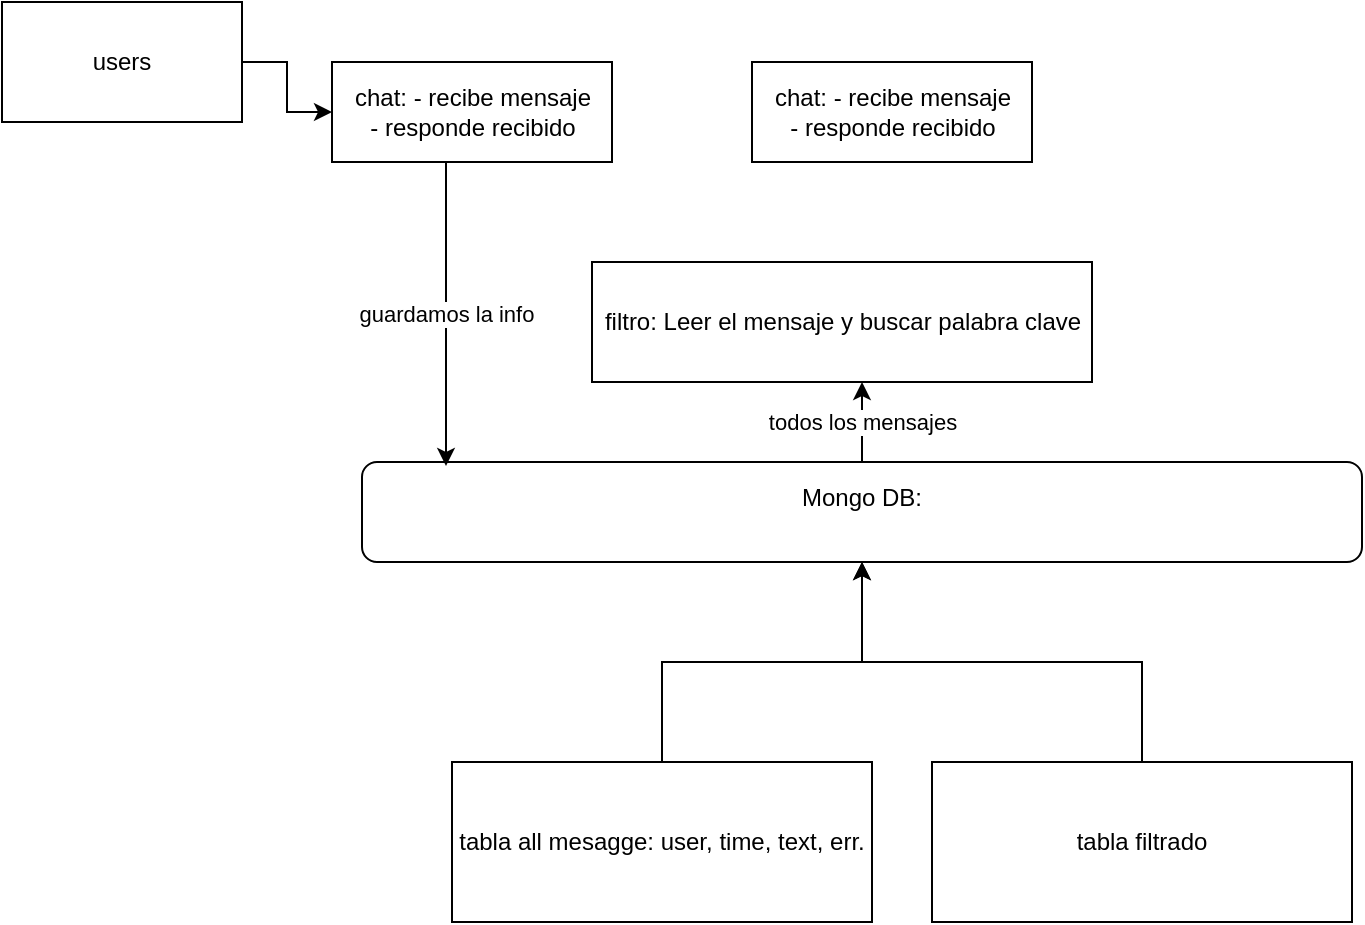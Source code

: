 <mxfile version="26.0.3">
  <diagram name="Page-1" id="2YBvvXClWsGukQMizWep">
    <mxGraphModel dx="1730" dy="451" grid="1" gridSize="10" guides="1" tooltips="1" connect="1" arrows="1" fold="1" page="1" pageScale="1" pageWidth="850" pageHeight="1100" math="0" shadow="0">
      <root>
        <mxCell id="0" />
        <mxCell id="1" parent="0" />
        <mxCell id="W44_KCg1e1bb9gAceICw-6" value="Mongo DB: &lt;div&gt;&lt;br/&gt;&lt;/div&gt;" style="rounded=1;whiteSpace=wrap;html=1;" parent="1" vertex="1">
          <mxGeometry x="175" y="250" width="500" height="50" as="geometry" />
        </mxCell>
        <mxCell id="W44_KCg1e1bb9gAceICw-16" value="" style="edgeStyle=orthogonalEdgeStyle;rounded=0;orthogonalLoop=1;jettySize=auto;html=1;" parent="1" source="W44_KCg1e1bb9gAceICw-9" target="W44_KCg1e1bb9gAceICw-13" edge="1">
          <mxGeometry relative="1" as="geometry" />
        </mxCell>
        <mxCell id="W44_KCg1e1bb9gAceICw-9" value="users" style="rounded=0;whiteSpace=wrap;html=1;" parent="1" vertex="1">
          <mxGeometry x="-5" y="20" width="120" height="60" as="geometry" />
        </mxCell>
        <mxCell id="W44_KCg1e1bb9gAceICw-13" value="chat: - recibe mensaje&lt;br&gt;- responde recibido" style="html=1;points=[];perimeter=orthogonalPerimeter;outlineConnect=0;targetShapes=umlLifeline;portConstraint=eastwest;newEdgeStyle={&quot;edgeStyle&quot;:&quot;elbowEdgeStyle&quot;,&quot;elbow&quot;:&quot;vertical&quot;,&quot;curved&quot;:0,&quot;rounded&quot;:0};" parent="1" vertex="1">
          <mxGeometry x="160" y="50" width="140" height="50" as="geometry" />
        </mxCell>
        <mxCell id="W44_KCg1e1bb9gAceICw-17" value="filtro: Leer el mensaje y buscar palabra clave" style="html=1;points=[];perimeter=orthogonalPerimeter;outlineConnect=0;targetShapes=umlLifeline;portConstraint=eastwest;newEdgeStyle={&quot;edgeStyle&quot;:&quot;elbowEdgeStyle&quot;,&quot;elbow&quot;:&quot;vertical&quot;,&quot;curved&quot;:0,&quot;rounded&quot;:0};" parent="1" vertex="1">
          <mxGeometry x="290" y="150" width="250" height="60" as="geometry" />
        </mxCell>
        <mxCell id="W44_KCg1e1bb9gAceICw-18" value="" style="endArrow=classic;html=1;rounded=0;" parent="1" source="W44_KCg1e1bb9gAceICw-6" target="W44_KCg1e1bb9gAceICw-17" edge="1">
          <mxGeometry relative="1" as="geometry">
            <mxPoint x="480" y="240" as="sourcePoint" />
            <mxPoint x="640" y="240" as="targetPoint" />
            <Array as="points" />
          </mxGeometry>
        </mxCell>
        <mxCell id="W44_KCg1e1bb9gAceICw-19" value="todos los mensajes" style="edgeLabel;resizable=0;html=1;;align=center;verticalAlign=middle;" parent="W44_KCg1e1bb9gAceICw-18" connectable="0" vertex="1">
          <mxGeometry relative="1" as="geometry" />
        </mxCell>
        <mxCell id="W44_KCg1e1bb9gAceICw-22" value="" style="edgeStyle=orthogonalEdgeStyle;rounded=0;orthogonalLoop=1;jettySize=auto;html=1;" parent="1" source="W44_KCg1e1bb9gAceICw-20" target="W44_KCg1e1bb9gAceICw-6" edge="1">
          <mxGeometry relative="1" as="geometry" />
        </mxCell>
        <mxCell id="W44_KCg1e1bb9gAceICw-20" value="tabla all mesagge: user, time, text, err." style="rounded=0;whiteSpace=wrap;html=1;" parent="1" vertex="1">
          <mxGeometry x="220" y="400" width="210" height="80" as="geometry" />
        </mxCell>
        <mxCell id="W44_KCg1e1bb9gAceICw-23" value="" style="edgeStyle=orthogonalEdgeStyle;rounded=0;orthogonalLoop=1;jettySize=auto;html=1;" parent="1" source="W44_KCg1e1bb9gAceICw-21" target="W44_KCg1e1bb9gAceICw-6" edge="1">
          <mxGeometry relative="1" as="geometry" />
        </mxCell>
        <mxCell id="W44_KCg1e1bb9gAceICw-21" value="tabla filtrado" style="rounded=0;whiteSpace=wrap;html=1;" parent="1" vertex="1">
          <mxGeometry x="460" y="400" width="210" height="80" as="geometry" />
        </mxCell>
        <mxCell id="W44_KCg1e1bb9gAceICw-24" value="chat: - recibe mensaje&lt;br&gt;- responde recibido" style="html=1;points=[];perimeter=orthogonalPerimeter;outlineConnect=0;targetShapes=umlLifeline;portConstraint=eastwest;newEdgeStyle={&quot;edgeStyle&quot;:&quot;elbowEdgeStyle&quot;,&quot;elbow&quot;:&quot;vertical&quot;,&quot;curved&quot;:0,&quot;rounded&quot;:0};" parent="1" vertex="1">
          <mxGeometry x="370" y="50" width="140" height="50" as="geometry" />
        </mxCell>
        <mxCell id="b3mrIAAyrZ9oiqnwJc7H-1" value="" style="endArrow=classic;html=1;rounded=0;entryX=0.084;entryY=0.04;entryDx=0;entryDy=0;entryPerimeter=0;" edge="1" parent="1" source="W44_KCg1e1bb9gAceICw-13" target="W44_KCg1e1bb9gAceICw-6">
          <mxGeometry relative="1" as="geometry">
            <mxPoint x="229.5" y="120" as="sourcePoint" />
            <mxPoint x="229.5" y="190" as="targetPoint" />
          </mxGeometry>
        </mxCell>
        <mxCell id="b3mrIAAyrZ9oiqnwJc7H-2" value="guardamos la info" style="edgeLabel;resizable=0;html=1;;align=center;verticalAlign=middle;" connectable="0" vertex="1" parent="b3mrIAAyrZ9oiqnwJc7H-1">
          <mxGeometry relative="1" as="geometry" />
        </mxCell>
      </root>
    </mxGraphModel>
  </diagram>
</mxfile>
